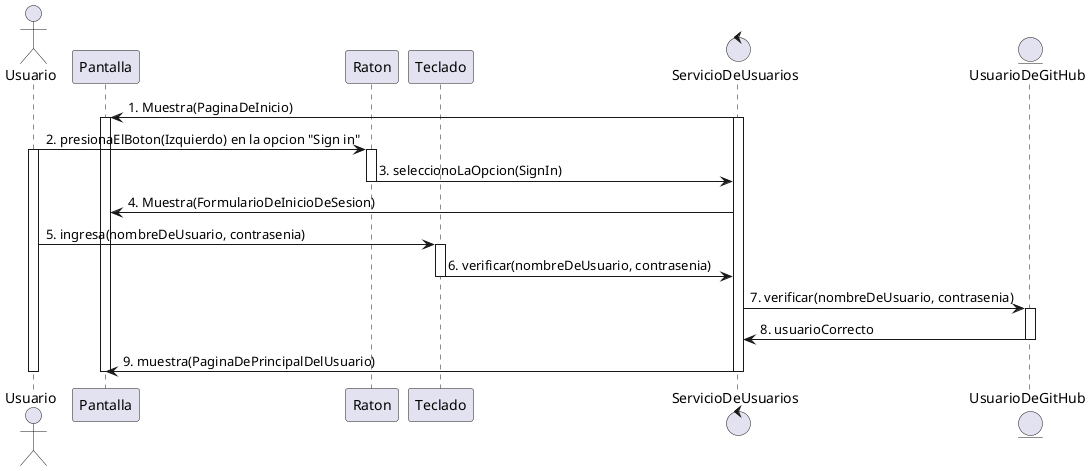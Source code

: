 @startuml "Iniciar sesion"
actor Usuario
participant Pantalla
participant Raton
participant Teclado
control ServicioDeUsuarios
entity UsuarioDeGitHub

ServicioDeUsuarios -> Pantalla : 1. Muestra(PaginaDeInicio)
activate ServicioDeUsuarios
activate Pantalla

Usuario -> Raton : 2. presionaElBoton(Izquierdo) en la opcion "Sign in"
activate Usuario
activate Raton

Raton -> ServicioDeUsuarios : 3. seleccionoLaOpcion(SignIn)
deactivate Raton

ServicioDeUsuarios -> Pantalla : 4. Muestra(FormularioDeInicioDeSesion)

Usuario -> Teclado : 5. ingresa(nombreDeUsuario, contrasenia)
activate Teclado

Teclado -> ServicioDeUsuarios : 6. verificar(nombreDeUsuario, contrasenia) 
deactivate Teclado

ServicioDeUsuarios -> UsuarioDeGitHub : 7. verificar(nombreDeUsuario, contrasenia)
activate UsuarioDeGitHub

UsuarioDeGitHub -> ServicioDeUsuarios : 8. usuarioCorrecto
deactivate UsuarioDeGitHub

ServicioDeUsuarios -> Pantalla : 9. muestra(PaginaDePrincipalDelUsuario)
deactivate Pantalla
deactivate ServicioDeUsuarios
deactivate Usuario

@enduml
